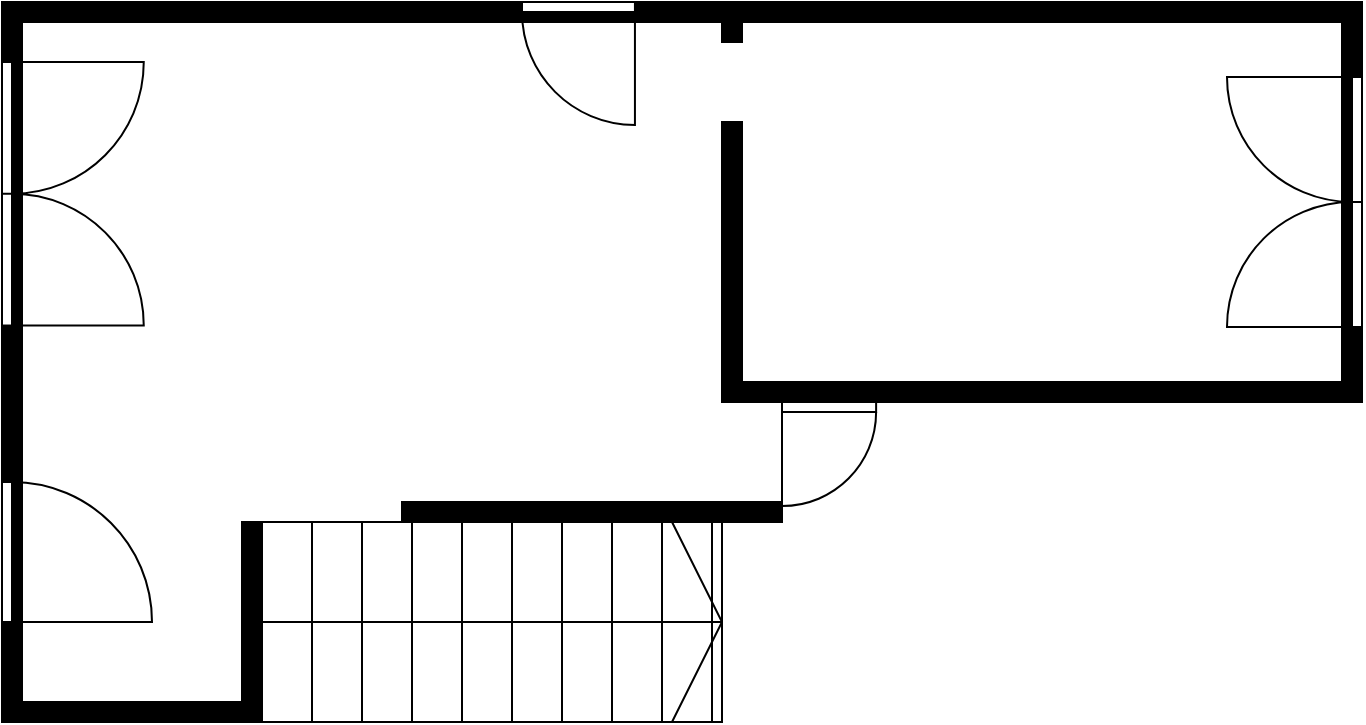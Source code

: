 <mxfile version="21.7.2" type="github">
  <diagram name="Pagina-1" id="0ofMosN8RsIlVKnNcFGN">
    <mxGraphModel dx="1050" dy="579" grid="1" gridSize="10" guides="1" tooltips="1" connect="1" arrows="1" fold="1" page="1" pageScale="1" pageWidth="827" pageHeight="1169" math="0" shadow="0">
      <root>
        <mxCell id="0" />
        <mxCell id="1" parent="0" />
        <mxCell id="dT0oHxjN3AMvSSgLuyRN-2" value="" style="verticalLabelPosition=bottom;html=1;verticalAlign=top;align=center;shape=mxgraph.floorplan.wall;fillColor=strokeColor;direction=south;" vertex="1" parent="1">
          <mxGeometry x="40" y="80" width="10" height="360" as="geometry" />
        </mxCell>
        <mxCell id="dT0oHxjN3AMvSSgLuyRN-3" value="" style="verticalLabelPosition=bottom;html=1;verticalAlign=top;align=center;shape=mxgraph.floorplan.wall;fillColor=strokeColor;" vertex="1" parent="1">
          <mxGeometry x="50" y="430" width="110" height="10" as="geometry" />
        </mxCell>
        <mxCell id="dT0oHxjN3AMvSSgLuyRN-4" value="" style="verticalLabelPosition=bottom;html=1;verticalAlign=top;align=center;shape=mxgraph.floorplan.wall;fillColor=strokeColor;direction=south;" vertex="1" parent="1">
          <mxGeometry x="160" y="340" width="10" height="100" as="geometry" />
        </mxCell>
        <mxCell id="dT0oHxjN3AMvSSgLuyRN-7" value="" style="verticalLabelPosition=bottom;html=1;verticalAlign=top;align=center;shape=mxgraph.floorplan.stairs;" vertex="1" parent="1">
          <mxGeometry x="170" y="340" width="230" height="100" as="geometry" />
        </mxCell>
        <mxCell id="dT0oHxjN3AMvSSgLuyRN-8" value="" style="verticalLabelPosition=bottom;html=1;verticalAlign=top;align=center;shape=mxgraph.floorplan.wall;fillColor=strokeColor;" vertex="1" parent="1">
          <mxGeometry x="240" y="330" width="190" height="10" as="geometry" />
        </mxCell>
        <mxCell id="dT0oHxjN3AMvSSgLuyRN-9" value="" style="verticalLabelPosition=bottom;html=1;verticalAlign=top;align=center;shape=mxgraph.floorplan.wall;fillColor=strokeColor;" vertex="1" parent="1">
          <mxGeometry x="50" y="80" width="350" height="10" as="geometry" />
        </mxCell>
        <mxCell id="dT0oHxjN3AMvSSgLuyRN-10" value="" style="verticalLabelPosition=bottom;html=1;verticalAlign=top;align=center;shape=mxgraph.floorplan.doorLeft;aspect=fixed;" vertex="1" parent="1">
          <mxGeometry x="430" y="280" width="47.06" height="50" as="geometry" />
        </mxCell>
        <mxCell id="dT0oHxjN3AMvSSgLuyRN-11" value="" style="verticalLabelPosition=bottom;html=1;verticalAlign=top;align=center;shape=mxgraph.floorplan.wall;fillColor=strokeColor;direction=south;" vertex="1" parent="1">
          <mxGeometry x="400" y="140" width="10" height="140" as="geometry" />
        </mxCell>
        <mxCell id="dT0oHxjN3AMvSSgLuyRN-12" value="" style="verticalLabelPosition=bottom;html=1;verticalAlign=top;align=center;shape=mxgraph.floorplan.wall;fillColor=strokeColor;" vertex="1" parent="1">
          <mxGeometry x="410" y="270" width="20" height="10" as="geometry" />
        </mxCell>
        <mxCell id="dT0oHxjN3AMvSSgLuyRN-13" value="" style="verticalLabelPosition=bottom;html=1;verticalAlign=top;align=center;shape=mxgraph.floorplan.wall;fillColor=strokeColor;direction=south;" vertex="1" parent="1">
          <mxGeometry x="400" y="80" width="10" height="20" as="geometry" />
        </mxCell>
        <mxCell id="dT0oHxjN3AMvSSgLuyRN-14" value="" style="verticalLabelPosition=bottom;html=1;verticalAlign=top;align=center;shape=mxgraph.floorplan.wallCorner;fillColor=strokeColor;direction=south;" vertex="1" parent="1">
          <mxGeometry x="410" y="80" width="310" height="200" as="geometry" />
        </mxCell>
        <mxCell id="dT0oHxjN3AMvSSgLuyRN-15" value="" style="verticalLabelPosition=bottom;html=1;verticalAlign=top;align=center;shape=mxgraph.floorplan.wall;fillColor=strokeColor;" vertex="1" parent="1">
          <mxGeometry x="430" y="270" width="280" height="10" as="geometry" />
        </mxCell>
        <mxCell id="dT0oHxjN3AMvSSgLuyRN-16" value="" style="verticalLabelPosition=bottom;html=1;verticalAlign=top;align=center;shape=mxgraph.floorplan.doorDouble;aspect=fixed;direction=south;" vertex="1" parent="1">
          <mxGeometry x="653.6" y="117.5" width="66.4" height="125" as="geometry" />
        </mxCell>
        <mxCell id="dT0oHxjN3AMvSSgLuyRN-17" value="" style="verticalLabelPosition=bottom;html=1;verticalAlign=top;align=center;shape=mxgraph.floorplan.doorRight;aspect=fixed;" vertex="1" parent="1">
          <mxGeometry x="300" y="80" width="56.47" height="60" as="geometry" />
        </mxCell>
        <mxCell id="dT0oHxjN3AMvSSgLuyRN-18" value="" style="verticalLabelPosition=bottom;html=1;verticalAlign=top;align=center;shape=mxgraph.floorplan.doorDouble;aspect=fixed;direction=north;" vertex="1" parent="1">
          <mxGeometry x="40" y="110" width="70" height="131.76" as="geometry" />
        </mxCell>
        <mxCell id="dT0oHxjN3AMvSSgLuyRN-19" value="" style="verticalLabelPosition=bottom;html=1;verticalAlign=top;align=center;shape=mxgraph.floorplan.doorLeft;aspect=fixed;direction=north;" vertex="1" parent="1">
          <mxGeometry x="40" y="320" width="74.38" height="70" as="geometry" />
        </mxCell>
      </root>
    </mxGraphModel>
  </diagram>
</mxfile>
